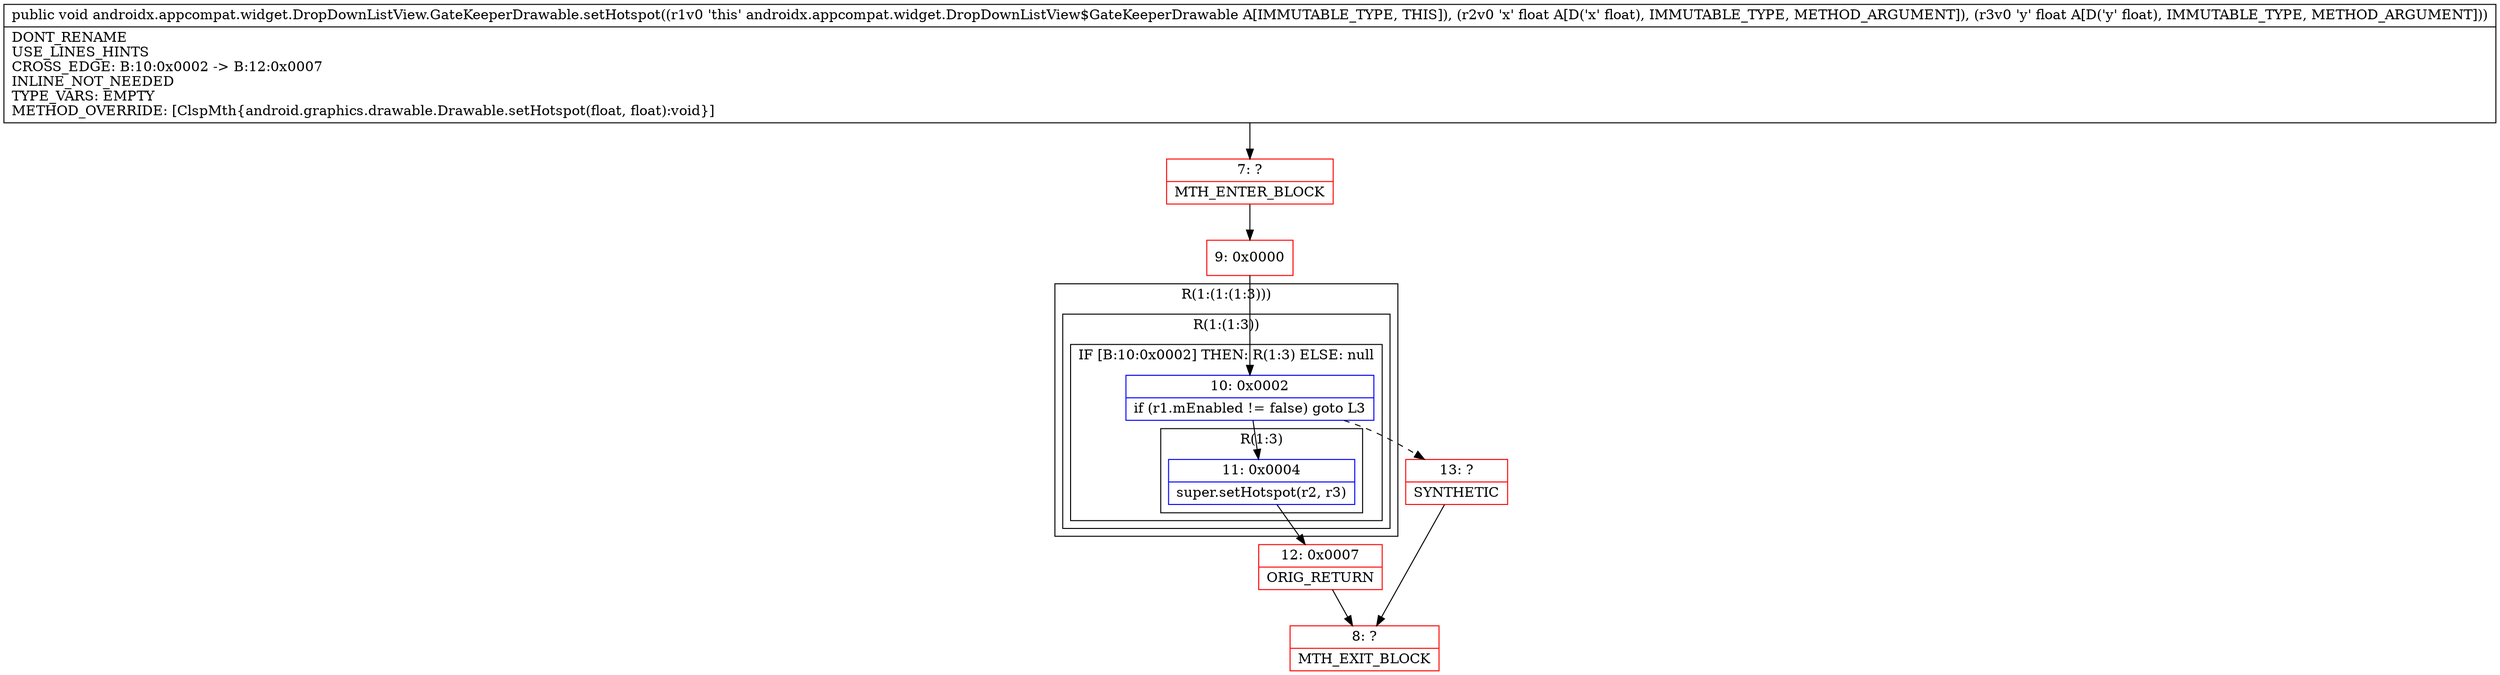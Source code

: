 digraph "CFG forandroidx.appcompat.widget.DropDownListView.GateKeeperDrawable.setHotspot(FF)V" {
subgraph cluster_Region_2045028395 {
label = "R(1:(1:(1:3)))";
node [shape=record,color=blue];
subgraph cluster_Region_1435932602 {
label = "R(1:(1:3))";
node [shape=record,color=blue];
subgraph cluster_IfRegion_2121034746 {
label = "IF [B:10:0x0002] THEN: R(1:3) ELSE: null";
node [shape=record,color=blue];
Node_10 [shape=record,label="{10\:\ 0x0002|if (r1.mEnabled != false) goto L3\l}"];
subgraph cluster_Region_1372172488 {
label = "R(1:3)";
node [shape=record,color=blue];
Node_11 [shape=record,label="{11\:\ 0x0004|super.setHotspot(r2, r3)\l}"];
}
}
}
}
Node_7 [shape=record,color=red,label="{7\:\ ?|MTH_ENTER_BLOCK\l}"];
Node_9 [shape=record,color=red,label="{9\:\ 0x0000}"];
Node_12 [shape=record,color=red,label="{12\:\ 0x0007|ORIG_RETURN\l}"];
Node_8 [shape=record,color=red,label="{8\:\ ?|MTH_EXIT_BLOCK\l}"];
Node_13 [shape=record,color=red,label="{13\:\ ?|SYNTHETIC\l}"];
MethodNode[shape=record,label="{public void androidx.appcompat.widget.DropDownListView.GateKeeperDrawable.setHotspot((r1v0 'this' androidx.appcompat.widget.DropDownListView$GateKeeperDrawable A[IMMUTABLE_TYPE, THIS]), (r2v0 'x' float A[D('x' float), IMMUTABLE_TYPE, METHOD_ARGUMENT]), (r3v0 'y' float A[D('y' float), IMMUTABLE_TYPE, METHOD_ARGUMENT]))  | DONT_RENAME\lUSE_LINES_HINTS\lCROSS_EDGE: B:10:0x0002 \-\> B:12:0x0007\lINLINE_NOT_NEEDED\lTYPE_VARS: EMPTY\lMETHOD_OVERRIDE: [ClspMth\{android.graphics.drawable.Drawable.setHotspot(float, float):void\}]\l}"];
MethodNode -> Node_7;Node_10 -> Node_11;
Node_10 -> Node_13[style=dashed];
Node_11 -> Node_12;
Node_7 -> Node_9;
Node_9 -> Node_10;
Node_12 -> Node_8;
Node_13 -> Node_8;
}

